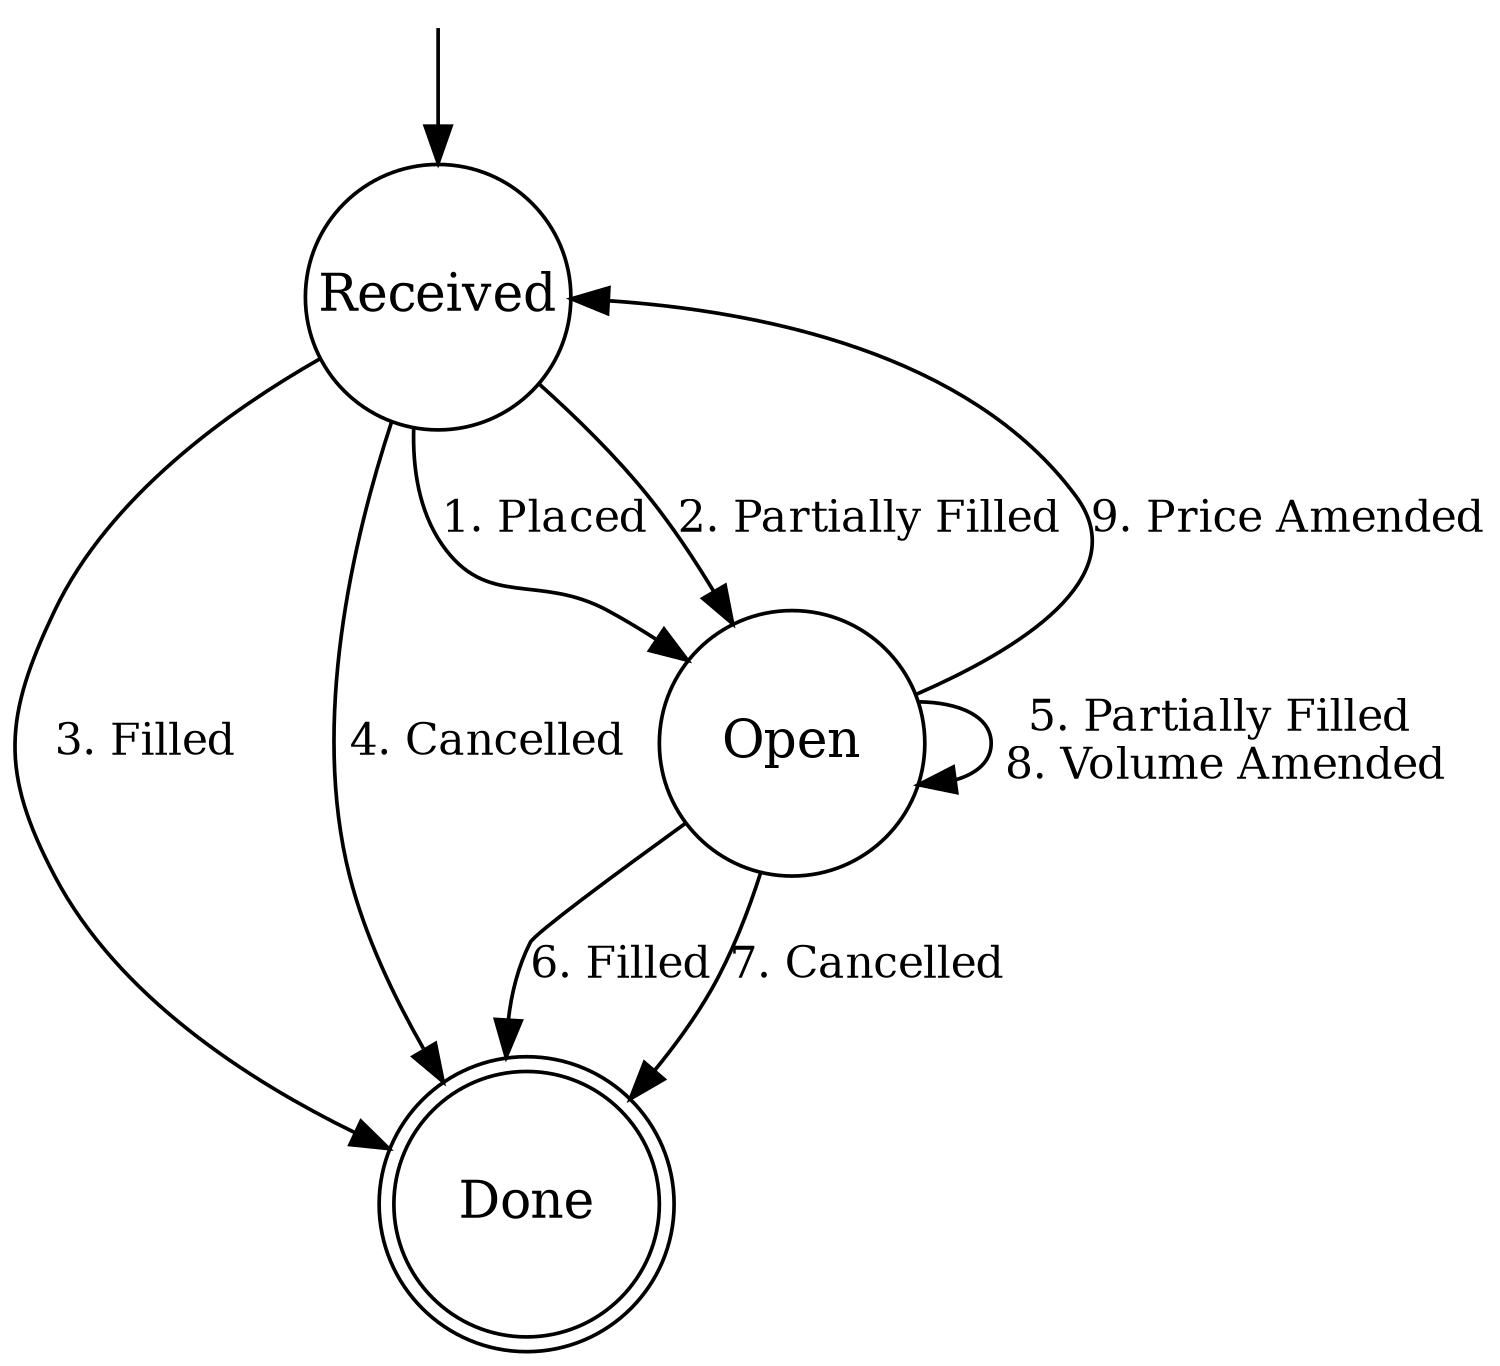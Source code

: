 digraph G {
 rankdir=TB;
 size="10!";
 New [style="invis"; shape="point"];
 node [fixedsize=True; width=1;];
 node [shape=doublecircle]; Done;
 node [shape=circle];
 New -> Received;
 Received -> Open [label = "1. Placed"; weight=1; fontsize=12];
 Received -> Open [label = "2. Partially Filled"; fontsize=12];
 Received -> Done [label = "3. Filled"; fontsize=12];
 Received -> Done [label = "4. Cancelled"; fontsize=12];
 Open -> Open [label = "5. Partially Filled\n 8. Volume Amended"; fontsize=12];
 Open -> Done [label = "6. Filled"; weight=2; fontsize=12];
 Open -> Done [label = "7. Cancelled"; weight=2; fontsize=12];
 Open -> Received [label = "9. Price Amended"; fontsize=12];
}
